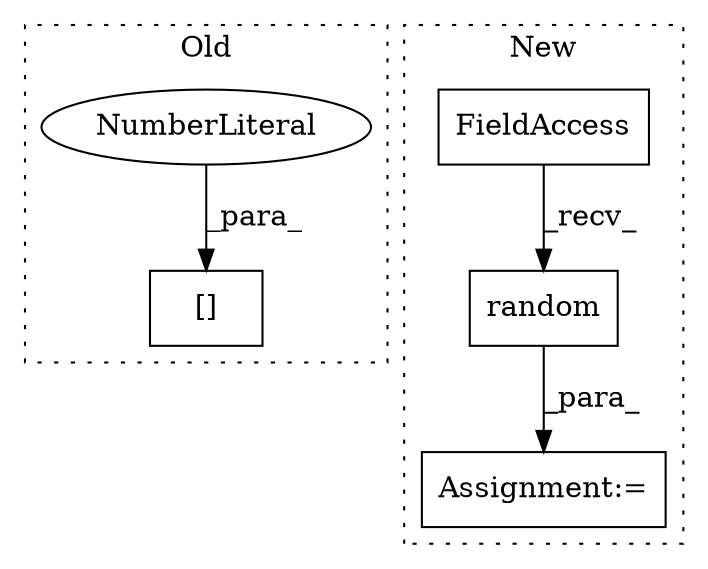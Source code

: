 digraph G {
subgraph cluster0 {
1 [label="[]" a="2" s="10962,11004" l="41,1" shape="box"];
5 [label="NumberLiteral" a="34" s="11003" l="1" shape="ellipse"];
label = "Old";
style="dotted";
}
subgraph cluster1 {
2 [label="random" a="32" s="13333,13352" l="7,1" shape="box"];
3 [label="FieldAccess" a="22" s="13320" l="12" shape="box"];
4 [label="Assignment:=" a="7" s="13319" l="1" shape="box"];
label = "New";
style="dotted";
}
2 -> 4 [label="_para_"];
3 -> 2 [label="_recv_"];
5 -> 1 [label="_para_"];
}